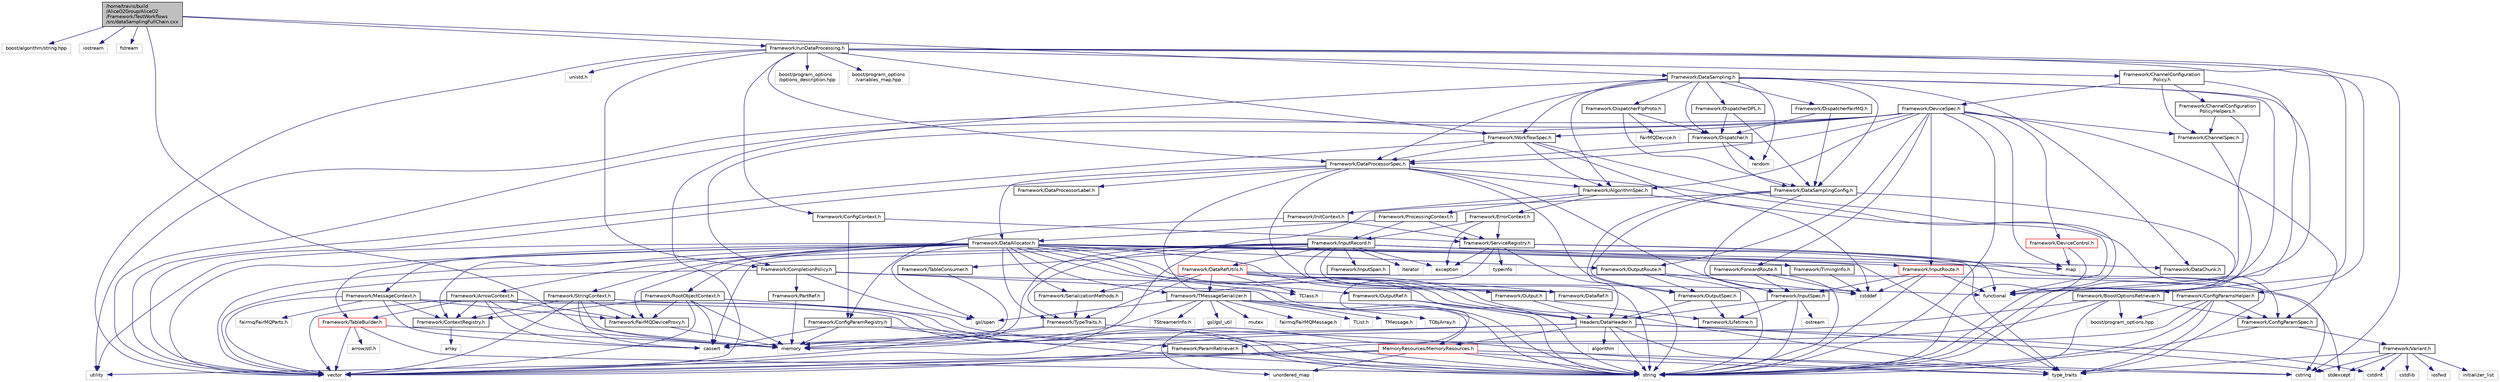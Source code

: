 digraph "/home/travis/build/AliceO2Group/AliceO2/Framework/TestWorkflows/src/dataSamplingFullChain.cxx"
{
 // INTERACTIVE_SVG=YES
  bgcolor="transparent";
  edge [fontname="Helvetica",fontsize="10",labelfontname="Helvetica",labelfontsize="10"];
  node [fontname="Helvetica",fontsize="10",shape=record];
  Node1 [label="/home/travis/build\l/AliceO2Group/AliceO2\l/Framework/TestWorkflows\l/src/dataSamplingFullChain.cxx",height=0.2,width=0.4,color="black", fillcolor="grey75", style="filled" fontcolor="black"];
  Node1 -> Node2 [color="midnightblue",fontsize="10",style="solid",fontname="Helvetica"];
  Node2 [label="boost/algorithm/string.hpp",height=0.2,width=0.4,color="grey75"];
  Node1 -> Node3 [color="midnightblue",fontsize="10",style="solid",fontname="Helvetica"];
  Node3 [label="iostream",height=0.2,width=0.4,color="grey75"];
  Node1 -> Node4 [color="midnightblue",fontsize="10",style="solid",fontname="Helvetica"];
  Node4 [label="fstream",height=0.2,width=0.4,color="grey75"];
  Node1 -> Node5 [color="midnightblue",fontsize="10",style="solid",fontname="Helvetica"];
  Node5 [label="memory",height=0.2,width=0.4,color="grey75"];
  Node1 -> Node6 [color="midnightblue",fontsize="10",style="solid",fontname="Helvetica"];
  Node6 [label="Framework/DataSampling.h",height=0.2,width=0.4,color="black",URL="$d7/d78/DataSampling_8h.html",tooltip="Definition of O2 Data Sampling, v0.1. "];
  Node6 -> Node7 [color="midnightblue",fontsize="10",style="solid",fontname="Helvetica"];
  Node7 [label="functional",height=0.2,width=0.4,color="grey75"];
  Node6 -> Node8 [color="midnightblue",fontsize="10",style="solid",fontname="Helvetica"];
  Node8 [label="random",height=0.2,width=0.4,color="grey75"];
  Node6 -> Node9 [color="midnightblue",fontsize="10",style="solid",fontname="Helvetica"];
  Node9 [label="string",height=0.2,width=0.4,color="grey75"];
  Node6 -> Node10 [color="midnightblue",fontsize="10",style="solid",fontname="Helvetica"];
  Node10 [label="vector",height=0.2,width=0.4,color="grey75"];
  Node6 -> Node11 [color="midnightblue",fontsize="10",style="solid",fontname="Helvetica"];
  Node11 [label="Framework/AlgorithmSpec.h",height=0.2,width=0.4,color="black",URL="$d0/d14/AlgorithmSpec_8h.html"];
  Node11 -> Node12 [color="midnightblue",fontsize="10",style="solid",fontname="Helvetica"];
  Node12 [label="Framework/ProcessingContext.h",height=0.2,width=0.4,color="black",URL="$de/d6a/ProcessingContext_8h.html"];
  Node12 -> Node13 [color="midnightblue",fontsize="10",style="solid",fontname="Helvetica"];
  Node13 [label="Framework/InputRecord.h",height=0.2,width=0.4,color="black",URL="$d6/d5c/InputRecord_8h.html"];
  Node13 -> Node14 [color="midnightblue",fontsize="10",style="solid",fontname="Helvetica"];
  Node14 [label="Framework/DataRef.h",height=0.2,width=0.4,color="black",URL="$d5/dfb/DataRef_8h.html"];
  Node13 -> Node15 [color="midnightblue",fontsize="10",style="solid",fontname="Helvetica"];
  Node15 [label="Framework/DataRefUtils.h",height=0.2,width=0.4,color="red",URL="$d5/db8/DataRefUtils_8h.html"];
  Node15 -> Node14 [color="midnightblue",fontsize="10",style="solid",fontname="Helvetica"];
  Node15 -> Node16 [color="midnightblue",fontsize="10",style="solid",fontname="Helvetica"];
  Node16 [label="Headers/DataHeader.h",height=0.2,width=0.4,color="black",URL="$dc/dcd/DataHeader_8h.html"];
  Node16 -> Node17 [color="midnightblue",fontsize="10",style="solid",fontname="Helvetica"];
  Node17 [label="cstdint",height=0.2,width=0.4,color="grey75"];
  Node16 -> Node5 [color="midnightblue",fontsize="10",style="solid",fontname="Helvetica"];
  Node16 -> Node18 [color="midnightblue",fontsize="10",style="solid",fontname="Helvetica"];
  Node18 [label="cassert",height=0.2,width=0.4,color="grey75"];
  Node16 -> Node19 [color="midnightblue",fontsize="10",style="solid",fontname="Helvetica"];
  Node19 [label="cstring",height=0.2,width=0.4,color="grey75"];
  Node16 -> Node20 [color="midnightblue",fontsize="10",style="solid",fontname="Helvetica"];
  Node20 [label="algorithm",height=0.2,width=0.4,color="grey75"];
  Node16 -> Node21 [color="midnightblue",fontsize="10",style="solid",fontname="Helvetica"];
  Node21 [label="stdexcept",height=0.2,width=0.4,color="grey75"];
  Node16 -> Node9 [color="midnightblue",fontsize="10",style="solid",fontname="Helvetica"];
  Node16 -> Node22 [color="midnightblue",fontsize="10",style="solid",fontname="Helvetica"];
  Node22 [label="MemoryResources/MemoryResources.h",height=0.2,width=0.4,color="red",URL="$dc/d03/MemoryResources_8h.html"];
  Node22 -> Node19 [color="midnightblue",fontsize="10",style="solid",fontname="Helvetica"];
  Node22 -> Node9 [color="midnightblue",fontsize="10",style="solid",fontname="Helvetica"];
  Node22 -> Node23 [color="midnightblue",fontsize="10",style="solid",fontname="Helvetica"];
  Node23 [label="type_traits",height=0.2,width=0.4,color="grey75"];
  Node22 -> Node24 [color="midnightblue",fontsize="10",style="solid",fontname="Helvetica"];
  Node24 [label="utility",height=0.2,width=0.4,color="grey75"];
  Node22 -> Node10 [color="midnightblue",fontsize="10",style="solid",fontname="Helvetica"];
  Node22 -> Node25 [color="midnightblue",fontsize="10",style="solid",fontname="Helvetica"];
  Node25 [label="unordered_map",height=0.2,width=0.4,color="grey75"];
  Node15 -> Node26 [color="midnightblue",fontsize="10",style="solid",fontname="Helvetica"];
  Node26 [label="Framework/TMessageSerializer.h",height=0.2,width=0.4,color="black",URL="$d8/d3c/TMessageSerializer_8h.html"];
  Node26 -> Node27 [color="midnightblue",fontsize="10",style="solid",fontname="Helvetica"];
  Node27 [label="fairmq/FairMQMessage.h",height=0.2,width=0.4,color="grey75"];
  Node26 -> Node28 [color="midnightblue",fontsize="10",style="solid",fontname="Helvetica"];
  Node28 [label="TList.h",height=0.2,width=0.4,color="grey75"];
  Node26 -> Node29 [color="midnightblue",fontsize="10",style="solid",fontname="Helvetica"];
  Node29 [label="TMessage.h",height=0.2,width=0.4,color="grey75"];
  Node26 -> Node30 [color="midnightblue",fontsize="10",style="solid",fontname="Helvetica"];
  Node30 [label="TObjArray.h",height=0.2,width=0.4,color="grey75"];
  Node26 -> Node31 [color="midnightblue",fontsize="10",style="solid",fontname="Helvetica"];
  Node31 [label="TStreamerInfo.h",height=0.2,width=0.4,color="grey75"];
  Node26 -> Node32 [color="midnightblue",fontsize="10",style="solid",fontname="Helvetica"];
  Node32 [label="gsl/gsl_util",height=0.2,width=0.4,color="grey75"];
  Node26 -> Node33 [color="midnightblue",fontsize="10",style="solid",fontname="Helvetica"];
  Node33 [label="gsl/span",height=0.2,width=0.4,color="grey75"];
  Node26 -> Node5 [color="midnightblue",fontsize="10",style="solid",fontname="Helvetica"];
  Node26 -> Node34 [color="midnightblue",fontsize="10",style="solid",fontname="Helvetica"];
  Node34 [label="mutex",height=0.2,width=0.4,color="grey75"];
  Node26 -> Node22 [color="midnightblue",fontsize="10",style="solid",fontname="Helvetica"];
  Node15 -> Node35 [color="midnightblue",fontsize="10",style="solid",fontname="Helvetica"];
  Node35 [label="Framework/SerializationMethods.h",height=0.2,width=0.4,color="black",URL="$d1/d53/SerializationMethods_8h.html",tooltip="Type wrappers for enfording a specific serialization method. "];
  Node35 -> Node36 [color="midnightblue",fontsize="10",style="solid",fontname="Helvetica"];
  Node36 [label="Framework/TypeTraits.h",height=0.2,width=0.4,color="black",URL="$d0/d95/TypeTraits_8h.html"];
  Node36 -> Node23 [color="midnightblue",fontsize="10",style="solid",fontname="Helvetica"];
  Node36 -> Node10 [color="midnightblue",fontsize="10",style="solid",fontname="Helvetica"];
  Node36 -> Node5 [color="midnightblue",fontsize="10",style="solid",fontname="Helvetica"];
  Node15 -> Node36 [color="midnightblue",fontsize="10",style="solid",fontname="Helvetica"];
  Node15 -> Node37 [color="midnightblue",fontsize="10",style="solid",fontname="Helvetica"];
  Node37 [label="TClass.h",height=0.2,width=0.4,color="grey75"];
  Node15 -> Node21 [color="midnightblue",fontsize="10",style="solid",fontname="Helvetica"];
  Node15 -> Node23 [color="midnightblue",fontsize="10",style="solid",fontname="Helvetica"];
  Node13 -> Node38 [color="midnightblue",fontsize="10",style="solid",fontname="Helvetica"];
  Node38 [label="Framework/InputRoute.h",height=0.2,width=0.4,color="red",URL="$d5/d19/InputRoute_8h.html"];
  Node38 -> Node39 [color="midnightblue",fontsize="10",style="solid",fontname="Helvetica"];
  Node39 [label="Framework/InputSpec.h",height=0.2,width=0.4,color="black",URL="$d5/d3f/InputSpec_8h.html"];
  Node39 -> Node9 [color="midnightblue",fontsize="10",style="solid",fontname="Helvetica"];
  Node39 -> Node40 [color="midnightblue",fontsize="10",style="solid",fontname="Helvetica"];
  Node40 [label="ostream",height=0.2,width=0.4,color="grey75"];
  Node39 -> Node41 [color="midnightblue",fontsize="10",style="solid",fontname="Helvetica"];
  Node41 [label="Framework/Lifetime.h",height=0.2,width=0.4,color="black",URL="$dc/dca/Lifetime_8h.html"];
  Node39 -> Node16 [color="midnightblue",fontsize="10",style="solid",fontname="Helvetica"];
  Node38 -> Node42 [color="midnightblue",fontsize="10",style="solid",fontname="Helvetica"];
  Node42 [label="cstddef",height=0.2,width=0.4,color="grey75"];
  Node38 -> Node9 [color="midnightblue",fontsize="10",style="solid",fontname="Helvetica"];
  Node38 -> Node7 [color="midnightblue",fontsize="10",style="solid",fontname="Helvetica"];
  Node13 -> Node36 [color="midnightblue",fontsize="10",style="solid",fontname="Helvetica"];
  Node13 -> Node43 [color="midnightblue",fontsize="10",style="solid",fontname="Helvetica"];
  Node43 [label="Framework/InputSpan.h",height=0.2,width=0.4,color="black",URL="$da/d0f/InputSpan_8h.html"];
  Node13 -> Node44 [color="midnightblue",fontsize="10",style="solid",fontname="Helvetica"];
  Node44 [label="Framework/TableConsumer.h",height=0.2,width=0.4,color="black",URL="$dc/d03/TableConsumer_8h.html"];
  Node44 -> Node5 [color="midnightblue",fontsize="10",style="solid",fontname="Helvetica"];
  Node13 -> Node45 [color="midnightblue",fontsize="10",style="solid",fontname="Helvetica"];
  Node45 [label="iterator",height=0.2,width=0.4,color="grey75"];
  Node13 -> Node9 [color="midnightblue",fontsize="10",style="solid",fontname="Helvetica"];
  Node13 -> Node10 [color="midnightblue",fontsize="10",style="solid",fontname="Helvetica"];
  Node13 -> Node19 [color="midnightblue",fontsize="10",style="solid",fontname="Helvetica"];
  Node13 -> Node18 [color="midnightblue",fontsize="10",style="solid",fontname="Helvetica"];
  Node13 -> Node46 [color="midnightblue",fontsize="10",style="solid",fontname="Helvetica"];
  Node46 [label="exception",height=0.2,width=0.4,color="grey75"];
  Node13 -> Node5 [color="midnightblue",fontsize="10",style="solid",fontname="Helvetica"];
  Node13 -> Node23 [color="midnightblue",fontsize="10",style="solid",fontname="Helvetica"];
  Node12 -> Node47 [color="midnightblue",fontsize="10",style="solid",fontname="Helvetica"];
  Node47 [label="Framework/ServiceRegistry.h",height=0.2,width=0.4,color="black",URL="$d8/d17/ServiceRegistry_8h.html"];
  Node47 -> Node46 [color="midnightblue",fontsize="10",style="solid",fontname="Helvetica"];
  Node47 -> Node7 [color="midnightblue",fontsize="10",style="solid",fontname="Helvetica"];
  Node47 -> Node9 [color="midnightblue",fontsize="10",style="solid",fontname="Helvetica"];
  Node47 -> Node23 [color="midnightblue",fontsize="10",style="solid",fontname="Helvetica"];
  Node47 -> Node48 [color="midnightblue",fontsize="10",style="solid",fontname="Helvetica"];
  Node48 [label="typeinfo",height=0.2,width=0.4,color="grey75"];
  Node47 -> Node25 [color="midnightblue",fontsize="10",style="solid",fontname="Helvetica"];
  Node12 -> Node49 [color="midnightblue",fontsize="10",style="solid",fontname="Helvetica"];
  Node49 [label="Framework/DataAllocator.h",height=0.2,width=0.4,color="black",URL="$d1/d28/DataAllocator_8h.html"];
  Node49 -> Node16 [color="midnightblue",fontsize="10",style="solid",fontname="Helvetica"];
  Node49 -> Node50 [color="midnightblue",fontsize="10",style="solid",fontname="Helvetica"];
  Node50 [label="Framework/ContextRegistry.h",height=0.2,width=0.4,color="black",URL="$df/d2f/ContextRegistry_8h.html"];
  Node50 -> Node51 [color="midnightblue",fontsize="10",style="solid",fontname="Helvetica"];
  Node51 [label="array",height=0.2,width=0.4,color="grey75"];
  Node49 -> Node52 [color="midnightblue",fontsize="10",style="solid",fontname="Helvetica"];
  Node52 [label="Framework/MessageContext.h",height=0.2,width=0.4,color="black",URL="$dc/dc4/MessageContext_8h.html"];
  Node52 -> Node53 [color="midnightblue",fontsize="10",style="solid",fontname="Helvetica"];
  Node53 [label="fairmq/FairMQParts.h",height=0.2,width=0.4,color="grey75"];
  Node52 -> Node50 [color="midnightblue",fontsize="10",style="solid",fontname="Helvetica"];
  Node52 -> Node54 [color="midnightblue",fontsize="10",style="solid",fontname="Helvetica"];
  Node54 [label="Framework/FairMQDeviceProxy.h",height=0.2,width=0.4,color="black",URL="$d8/d71/FairMQDeviceProxy_8h.html"];
  Node54 -> Node5 [color="midnightblue",fontsize="10",style="solid",fontname="Helvetica"];
  Node52 -> Node10 [color="midnightblue",fontsize="10",style="solid",fontname="Helvetica"];
  Node52 -> Node18 [color="midnightblue",fontsize="10",style="solid",fontname="Helvetica"];
  Node52 -> Node9 [color="midnightblue",fontsize="10",style="solid",fontname="Helvetica"];
  Node49 -> Node55 [color="midnightblue",fontsize="10",style="solid",fontname="Helvetica"];
  Node55 [label="Framework/RootObjectContext.h",height=0.2,width=0.4,color="black",URL="$d2/d80/RootObjectContext_8h.html"];
  Node55 -> Node50 [color="midnightblue",fontsize="10",style="solid",fontname="Helvetica"];
  Node55 -> Node54 [color="midnightblue",fontsize="10",style="solid",fontname="Helvetica"];
  Node55 -> Node10 [color="midnightblue",fontsize="10",style="solid",fontname="Helvetica"];
  Node55 -> Node18 [color="midnightblue",fontsize="10",style="solid",fontname="Helvetica"];
  Node55 -> Node9 [color="midnightblue",fontsize="10",style="solid",fontname="Helvetica"];
  Node55 -> Node5 [color="midnightblue",fontsize="10",style="solid",fontname="Helvetica"];
  Node49 -> Node56 [color="midnightblue",fontsize="10",style="solid",fontname="Helvetica"];
  Node56 [label="Framework/StringContext.h",height=0.2,width=0.4,color="black",URL="$dd/df6/StringContext_8h.html"];
  Node56 -> Node50 [color="midnightblue",fontsize="10",style="solid",fontname="Helvetica"];
  Node56 -> Node54 [color="midnightblue",fontsize="10",style="solid",fontname="Helvetica"];
  Node56 -> Node10 [color="midnightblue",fontsize="10",style="solid",fontname="Helvetica"];
  Node56 -> Node18 [color="midnightblue",fontsize="10",style="solid",fontname="Helvetica"];
  Node56 -> Node9 [color="midnightblue",fontsize="10",style="solid",fontname="Helvetica"];
  Node56 -> Node5 [color="midnightblue",fontsize="10",style="solid",fontname="Helvetica"];
  Node49 -> Node57 [color="midnightblue",fontsize="10",style="solid",fontname="Helvetica"];
  Node57 [label="Framework/ArrowContext.h",height=0.2,width=0.4,color="black",URL="$d8/da2/ArrowContext_8h.html"];
  Node57 -> Node50 [color="midnightblue",fontsize="10",style="solid",fontname="Helvetica"];
  Node57 -> Node54 [color="midnightblue",fontsize="10",style="solid",fontname="Helvetica"];
  Node57 -> Node58 [color="midnightblue",fontsize="10",style="solid",fontname="Helvetica"];
  Node58 [label="Framework/TableBuilder.h",height=0.2,width=0.4,color="red",URL="$d5/d98/TableBuilder_8h.html"];
  Node58 -> Node59 [color="midnightblue",fontsize="10",style="solid",fontname="Helvetica"];
  Node59 [label="arrow/stl.h",height=0.2,width=0.4,color="grey75"];
  Node58 -> Node10 [color="midnightblue",fontsize="10",style="solid",fontname="Helvetica"];
  Node58 -> Node9 [color="midnightblue",fontsize="10",style="solid",fontname="Helvetica"];
  Node58 -> Node5 [color="midnightblue",fontsize="10",style="solid",fontname="Helvetica"];
  Node57 -> Node10 [color="midnightblue",fontsize="10",style="solid",fontname="Helvetica"];
  Node57 -> Node18 [color="midnightblue",fontsize="10",style="solid",fontname="Helvetica"];
  Node57 -> Node9 [color="midnightblue",fontsize="10",style="solid",fontname="Helvetica"];
  Node57 -> Node5 [color="midnightblue",fontsize="10",style="solid",fontname="Helvetica"];
  Node49 -> Node60 [color="midnightblue",fontsize="10",style="solid",fontname="Helvetica"];
  Node60 [label="Framework/Output.h",height=0.2,width=0.4,color="black",URL="$d3/ddf/Output_8h.html"];
  Node60 -> Node16 [color="midnightblue",fontsize="10",style="solid",fontname="Helvetica"];
  Node60 -> Node41 [color="midnightblue",fontsize="10",style="solid",fontname="Helvetica"];
  Node49 -> Node61 [color="midnightblue",fontsize="10",style="solid",fontname="Helvetica"];
  Node61 [label="Framework/OutputRef.h",height=0.2,width=0.4,color="black",URL="$d6/d5a/OutputRef_8h.html"];
  Node61 -> Node16 [color="midnightblue",fontsize="10",style="solid",fontname="Helvetica"];
  Node61 -> Node9 [color="midnightblue",fontsize="10",style="solid",fontname="Helvetica"];
  Node49 -> Node62 [color="midnightblue",fontsize="10",style="solid",fontname="Helvetica"];
  Node62 [label="Framework/OutputRoute.h",height=0.2,width=0.4,color="black",URL="$d6/df4/OutputRoute_8h.html"];
  Node62 -> Node63 [color="midnightblue",fontsize="10",style="solid",fontname="Helvetica"];
  Node63 [label="Framework/OutputSpec.h",height=0.2,width=0.4,color="black",URL="$db/d2d/OutputSpec_8h.html"];
  Node63 -> Node16 [color="midnightblue",fontsize="10",style="solid",fontname="Helvetica"];
  Node63 -> Node41 [color="midnightblue",fontsize="10",style="solid",fontname="Helvetica"];
  Node62 -> Node42 [color="midnightblue",fontsize="10",style="solid",fontname="Helvetica"];
  Node62 -> Node9 [color="midnightblue",fontsize="10",style="solid",fontname="Helvetica"];
  Node49 -> Node64 [color="midnightblue",fontsize="10",style="solid",fontname="Helvetica"];
  Node64 [label="Framework/DataChunk.h",height=0.2,width=0.4,color="black",URL="$d7/d31/DataChunk_8h.html"];
  Node49 -> Node54 [color="midnightblue",fontsize="10",style="solid",fontname="Helvetica"];
  Node49 -> Node65 [color="midnightblue",fontsize="10",style="solid",fontname="Helvetica"];
  Node65 [label="Framework/TimingInfo.h",height=0.2,width=0.4,color="black",URL="$da/d2b/TimingInfo_8h.html"];
  Node65 -> Node42 [color="midnightblue",fontsize="10",style="solid",fontname="Helvetica"];
  Node49 -> Node26 [color="midnightblue",fontsize="10",style="solid",fontname="Helvetica"];
  Node49 -> Node36 [color="midnightblue",fontsize="10",style="solid",fontname="Helvetica"];
  Node49 -> Node35 [color="midnightblue",fontsize="10",style="solid",fontname="Helvetica"];
  Node49 -> Node58 [color="midnightblue",fontsize="10",style="solid",fontname="Helvetica"];
  Node49 -> Node10 [color="midnightblue",fontsize="10",style="solid",fontname="Helvetica"];
  Node49 -> Node66 [color="midnightblue",fontsize="10",style="solid",fontname="Helvetica"];
  Node66 [label="map",height=0.2,width=0.4,color="grey75"];
  Node49 -> Node9 [color="midnightblue",fontsize="10",style="solid",fontname="Helvetica"];
  Node49 -> Node24 [color="midnightblue",fontsize="10",style="solid",fontname="Helvetica"];
  Node49 -> Node23 [color="midnightblue",fontsize="10",style="solid",fontname="Helvetica"];
  Node49 -> Node33 [color="midnightblue",fontsize="10",style="solid",fontname="Helvetica"];
  Node49 -> Node37 [color="midnightblue",fontsize="10",style="solid",fontname="Helvetica"];
  Node11 -> Node67 [color="midnightblue",fontsize="10",style="solid",fontname="Helvetica"];
  Node67 [label="Framework/ErrorContext.h",height=0.2,width=0.4,color="black",URL="$d7/dad/ErrorContext_8h.html"];
  Node67 -> Node13 [color="midnightblue",fontsize="10",style="solid",fontname="Helvetica"];
  Node67 -> Node47 [color="midnightblue",fontsize="10",style="solid",fontname="Helvetica"];
  Node67 -> Node46 [color="midnightblue",fontsize="10",style="solid",fontname="Helvetica"];
  Node11 -> Node68 [color="midnightblue",fontsize="10",style="solid",fontname="Helvetica"];
  Node68 [label="Framework/InitContext.h",height=0.2,width=0.4,color="black",URL="$d4/d2b/InitContext_8h.html"];
  Node68 -> Node69 [color="midnightblue",fontsize="10",style="solid",fontname="Helvetica"];
  Node69 [label="Framework/ConfigParamRegistry.h",height=0.2,width=0.4,color="black",URL="$de/dc6/ConfigParamRegistry_8h.html"];
  Node69 -> Node70 [color="midnightblue",fontsize="10",style="solid",fontname="Helvetica"];
  Node70 [label="Framework/ParamRetriever.h",height=0.2,width=0.4,color="black",URL="$df/d72/ParamRetriever_8h.html"];
  Node70 -> Node9 [color="midnightblue",fontsize="10",style="solid",fontname="Helvetica"];
  Node70 -> Node10 [color="midnightblue",fontsize="10",style="solid",fontname="Helvetica"];
  Node69 -> Node5 [color="midnightblue",fontsize="10",style="solid",fontname="Helvetica"];
  Node69 -> Node9 [color="midnightblue",fontsize="10",style="solid",fontname="Helvetica"];
  Node69 -> Node18 [color="midnightblue",fontsize="10",style="solid",fontname="Helvetica"];
  Node68 -> Node47 [color="midnightblue",fontsize="10",style="solid",fontname="Helvetica"];
  Node11 -> Node7 [color="midnightblue",fontsize="10",style="solid",fontname="Helvetica"];
  Node6 -> Node64 [color="midnightblue",fontsize="10",style="solid",fontname="Helvetica"];
  Node6 -> Node71 [color="midnightblue",fontsize="10",style="solid",fontname="Helvetica"];
  Node71 [label="Framework/DataProcessorSpec.h",height=0.2,width=0.4,color="black",URL="$d0/df4/DataProcessorSpec_8h.html"];
  Node71 -> Node11 [color="midnightblue",fontsize="10",style="solid",fontname="Helvetica"];
  Node71 -> Node72 [color="midnightblue",fontsize="10",style="solid",fontname="Helvetica"];
  Node72 [label="Framework/ConfigParamSpec.h",height=0.2,width=0.4,color="black",URL="$d0/d1c/ConfigParamSpec_8h.html"];
  Node72 -> Node9 [color="midnightblue",fontsize="10",style="solid",fontname="Helvetica"];
  Node72 -> Node73 [color="midnightblue",fontsize="10",style="solid",fontname="Helvetica"];
  Node73 [label="Framework/Variant.h",height=0.2,width=0.4,color="black",URL="$de/d56/Variant_8h.html"];
  Node73 -> Node23 [color="midnightblue",fontsize="10",style="solid",fontname="Helvetica"];
  Node73 -> Node19 [color="midnightblue",fontsize="10",style="solid",fontname="Helvetica"];
  Node73 -> Node17 [color="midnightblue",fontsize="10",style="solid",fontname="Helvetica"];
  Node73 -> Node74 [color="midnightblue",fontsize="10",style="solid",fontname="Helvetica"];
  Node74 [label="cstdlib",height=0.2,width=0.4,color="grey75"];
  Node73 -> Node21 [color="midnightblue",fontsize="10",style="solid",fontname="Helvetica"];
  Node73 -> Node75 [color="midnightblue",fontsize="10",style="solid",fontname="Helvetica"];
  Node75 [label="iosfwd",height=0.2,width=0.4,color="grey75"];
  Node73 -> Node76 [color="midnightblue",fontsize="10",style="solid",fontname="Helvetica"];
  Node76 [label="initializer_list",height=0.2,width=0.4,color="grey75"];
  Node71 -> Node49 [color="midnightblue",fontsize="10",style="solid",fontname="Helvetica"];
  Node71 -> Node77 [color="midnightblue",fontsize="10",style="solid",fontname="Helvetica"];
  Node77 [label="Framework/DataProcessorLabel.h",height=0.2,width=0.4,color="black",URL="$d1/df2/DataProcessorLabel_8h.html"];
  Node71 -> Node14 [color="midnightblue",fontsize="10",style="solid",fontname="Helvetica"];
  Node71 -> Node39 [color="midnightblue",fontsize="10",style="solid",fontname="Helvetica"];
  Node71 -> Node63 [color="midnightblue",fontsize="10",style="solid",fontname="Helvetica"];
  Node71 -> Node9 [color="midnightblue",fontsize="10",style="solid",fontname="Helvetica"];
  Node71 -> Node10 [color="midnightblue",fontsize="10",style="solid",fontname="Helvetica"];
  Node6 -> Node78 [color="midnightblue",fontsize="10",style="solid",fontname="Helvetica"];
  Node78 [label="Framework/WorkflowSpec.h",height=0.2,width=0.4,color="black",URL="$df/da1/WorkflowSpec_8h.html"];
  Node78 -> Node71 [color="midnightblue",fontsize="10",style="solid",fontname="Helvetica"];
  Node78 -> Node11 [color="midnightblue",fontsize="10",style="solid",fontname="Helvetica"];
  Node78 -> Node10 [color="midnightblue",fontsize="10",style="solid",fontname="Helvetica"];
  Node78 -> Node7 [color="midnightblue",fontsize="10",style="solid",fontname="Helvetica"];
  Node78 -> Node42 [color="midnightblue",fontsize="10",style="solid",fontname="Helvetica"];
  Node6 -> Node79 [color="midnightblue",fontsize="10",style="solid",fontname="Helvetica"];
  Node79 [label="Framework/Dispatcher.h",height=0.2,width=0.4,color="black",URL="$d7/d33/Dispatcher_8h.html",tooltip="Definition of Dispatcher for O2 Data Sampling. "];
  Node79 -> Node8 [color="midnightblue",fontsize="10",style="solid",fontname="Helvetica"];
  Node79 -> Node71 [color="midnightblue",fontsize="10",style="solid",fontname="Helvetica"];
  Node79 -> Node80 [color="midnightblue",fontsize="10",style="solid",fontname="Helvetica"];
  Node80 [label="Framework/DataSamplingConfig.h",height=0.2,width=0.4,color="black",URL="$d3/d6f/DataSamplingConfig_8h.html",tooltip="Helper structures for O2 Data Sampling configuration. "];
  Node80 -> Node10 [color="midnightblue",fontsize="10",style="solid",fontname="Helvetica"];
  Node80 -> Node9 [color="midnightblue",fontsize="10",style="solid",fontname="Helvetica"];
  Node80 -> Node39 [color="midnightblue",fontsize="10",style="solid",fontname="Helvetica"];
  Node80 -> Node63 [color="midnightblue",fontsize="10",style="solid",fontname="Helvetica"];
  Node80 -> Node16 [color="midnightblue",fontsize="10",style="solid",fontname="Helvetica"];
  Node6 -> Node81 [color="midnightblue",fontsize="10",style="solid",fontname="Helvetica"];
  Node81 [label="Framework/DispatcherDPL.h",height=0.2,width=0.4,color="black",URL="$d4/d2c/DispatcherDPL_8h.html",tooltip="Definition of DispatcherDPL for O2 Data Sampling. "];
  Node81 -> Node79 [color="midnightblue",fontsize="10",style="solid",fontname="Helvetica"];
  Node81 -> Node80 [color="midnightblue",fontsize="10",style="solid",fontname="Helvetica"];
  Node6 -> Node82 [color="midnightblue",fontsize="10",style="solid",fontname="Helvetica"];
  Node82 [label="Framework/DispatcherFairMQ.h",height=0.2,width=0.4,color="black",URL="$d4/dc8/DispatcherFairMQ_8h.html",tooltip="Definition of DispatcherFairMQ for O2 Data Sampling. "];
  Node82 -> Node79 [color="midnightblue",fontsize="10",style="solid",fontname="Helvetica"];
  Node82 -> Node80 [color="midnightblue",fontsize="10",style="solid",fontname="Helvetica"];
  Node6 -> Node83 [color="midnightblue",fontsize="10",style="solid",fontname="Helvetica"];
  Node83 [label="Framework/DispatcherFlpProto.h",height=0.2,width=0.4,color="black",URL="$de/dba/DispatcherFlpProto_8h.html",tooltip="Definition of DispatcherFlpProto for O2 Data Sampling. "];
  Node83 -> Node79 [color="midnightblue",fontsize="10",style="solid",fontname="Helvetica"];
  Node83 -> Node80 [color="midnightblue",fontsize="10",style="solid",fontname="Helvetica"];
  Node83 -> Node84 [color="midnightblue",fontsize="10",style="solid",fontname="Helvetica"];
  Node84 [label="FairMQDevice.h",height=0.2,width=0.4,color="grey75"];
  Node6 -> Node80 [color="midnightblue",fontsize="10",style="solid",fontname="Helvetica"];
  Node1 -> Node85 [color="midnightblue",fontsize="10",style="solid",fontname="Helvetica"];
  Node85 [label="Framework/runDataProcessing.h",height=0.2,width=0.4,color="black",URL="$db/dd0/runDataProcessing_8h.html"];
  Node85 -> Node86 [color="midnightblue",fontsize="10",style="solid",fontname="Helvetica"];
  Node86 [label="unistd.h",height=0.2,width=0.4,color="grey75"];
  Node85 -> Node10 [color="midnightblue",fontsize="10",style="solid",fontname="Helvetica"];
  Node85 -> Node19 [color="midnightblue",fontsize="10",style="solid",fontname="Helvetica"];
  Node85 -> Node87 [color="midnightblue",fontsize="10",style="solid",fontname="Helvetica"];
  Node87 [label="Framework/ChannelConfiguration\lPolicy.h",height=0.2,width=0.4,color="black",URL="$dd/d0f/ChannelConfigurationPolicy_8h.html"];
  Node87 -> Node7 [color="midnightblue",fontsize="10",style="solid",fontname="Helvetica"];
  Node87 -> Node88 [color="midnightblue",fontsize="10",style="solid",fontname="Helvetica"];
  Node88 [label="Framework/ChannelConfiguration\lPolicyHelpers.h",height=0.2,width=0.4,color="black",URL="$d6/d05/ChannelConfigurationPolicyHelpers_8h.html"];
  Node88 -> Node89 [color="midnightblue",fontsize="10",style="solid",fontname="Helvetica"];
  Node89 [label="Framework/ChannelSpec.h",height=0.2,width=0.4,color="black",URL="$d6/d72/ChannelSpec_8h.html"];
  Node89 -> Node9 [color="midnightblue",fontsize="10",style="solid",fontname="Helvetica"];
  Node88 -> Node7 [color="midnightblue",fontsize="10",style="solid",fontname="Helvetica"];
  Node87 -> Node89 [color="midnightblue",fontsize="10",style="solid",fontname="Helvetica"];
  Node87 -> Node90 [color="midnightblue",fontsize="10",style="solid",fontname="Helvetica"];
  Node90 [label="Framework/DeviceSpec.h",height=0.2,width=0.4,color="black",URL="$df/de8/DeviceSpec_8h.html"];
  Node90 -> Node78 [color="midnightblue",fontsize="10",style="solid",fontname="Helvetica"];
  Node90 -> Node71 [color="midnightblue",fontsize="10",style="solid",fontname="Helvetica"];
  Node90 -> Node89 [color="midnightblue",fontsize="10",style="solid",fontname="Helvetica"];
  Node90 -> Node91 [color="midnightblue",fontsize="10",style="solid",fontname="Helvetica"];
  Node91 [label="Framework/DeviceControl.h",height=0.2,width=0.4,color="red",URL="$d2/d2c/DeviceControl_8h.html"];
  Node91 -> Node66 [color="midnightblue",fontsize="10",style="solid",fontname="Helvetica"];
  Node91 -> Node9 [color="midnightblue",fontsize="10",style="solid",fontname="Helvetica"];
  Node90 -> Node11 [color="midnightblue",fontsize="10",style="solid",fontname="Helvetica"];
  Node90 -> Node72 [color="midnightblue",fontsize="10",style="solid",fontname="Helvetica"];
  Node90 -> Node92 [color="midnightblue",fontsize="10",style="solid",fontname="Helvetica"];
  Node92 [label="Framework/ForwardRoute.h",height=0.2,width=0.4,color="black",URL="$d7/d12/ForwardRoute_8h.html"];
  Node92 -> Node39 [color="midnightblue",fontsize="10",style="solid",fontname="Helvetica"];
  Node92 -> Node42 [color="midnightblue",fontsize="10",style="solid",fontname="Helvetica"];
  Node92 -> Node9 [color="midnightblue",fontsize="10",style="solid",fontname="Helvetica"];
  Node90 -> Node38 [color="midnightblue",fontsize="10",style="solid",fontname="Helvetica"];
  Node90 -> Node62 [color="midnightblue",fontsize="10",style="solid",fontname="Helvetica"];
  Node90 -> Node93 [color="midnightblue",fontsize="10",style="solid",fontname="Helvetica"];
  Node93 [label="Framework/CompletionPolicy.h",height=0.2,width=0.4,color="black",URL="$df/dd6/CompletionPolicy_8h.html"];
  Node93 -> Node94 [color="midnightblue",fontsize="10",style="solid",fontname="Helvetica"];
  Node94 [label="Framework/PartRef.h",height=0.2,width=0.4,color="black",URL="$d9/d32/PartRef_8h.html"];
  Node94 -> Node5 [color="midnightblue",fontsize="10",style="solid",fontname="Helvetica"];
  Node93 -> Node7 [color="midnightblue",fontsize="10",style="solid",fontname="Helvetica"];
  Node93 -> Node9 [color="midnightblue",fontsize="10",style="solid",fontname="Helvetica"];
  Node93 -> Node10 [color="midnightblue",fontsize="10",style="solid",fontname="Helvetica"];
  Node93 -> Node33 [color="midnightblue",fontsize="10",style="solid",fontname="Helvetica"];
  Node90 -> Node10 [color="midnightblue",fontsize="10",style="solid",fontname="Helvetica"];
  Node90 -> Node9 [color="midnightblue",fontsize="10",style="solid",fontname="Helvetica"];
  Node90 -> Node66 [color="midnightblue",fontsize="10",style="solid",fontname="Helvetica"];
  Node90 -> Node24 [color="midnightblue",fontsize="10",style="solid",fontname="Helvetica"];
  Node85 -> Node93 [color="midnightblue",fontsize="10",style="solid",fontname="Helvetica"];
  Node85 -> Node95 [color="midnightblue",fontsize="10",style="solid",fontname="Helvetica"];
  Node95 [label="Framework/ConfigParamsHelper.h",height=0.2,width=0.4,color="black",URL="$dd/d2b/ConfigParamsHelper_8h.html"];
  Node95 -> Node72 [color="midnightblue",fontsize="10",style="solid",fontname="Helvetica"];
  Node95 -> Node96 [color="midnightblue",fontsize="10",style="solid",fontname="Helvetica"];
  Node96 [label="boost/program_options.hpp",height=0.2,width=0.4,color="grey75"];
  Node95 -> Node9 [color="midnightblue",fontsize="10",style="solid",fontname="Helvetica"];
  Node95 -> Node10 [color="midnightblue",fontsize="10",style="solid",fontname="Helvetica"];
  Node95 -> Node23 [color="midnightblue",fontsize="10",style="solid",fontname="Helvetica"];
  Node85 -> Node71 [color="midnightblue",fontsize="10",style="solid",fontname="Helvetica"];
  Node85 -> Node78 [color="midnightblue",fontsize="10",style="solid",fontname="Helvetica"];
  Node85 -> Node97 [color="midnightblue",fontsize="10",style="solid",fontname="Helvetica"];
  Node97 [label="Framework/ConfigContext.h",height=0.2,width=0.4,color="black",URL="$d7/d2e/ConfigContext_8h.html"];
  Node97 -> Node69 [color="midnightblue",fontsize="10",style="solid",fontname="Helvetica"];
  Node97 -> Node47 [color="midnightblue",fontsize="10",style="solid",fontname="Helvetica"];
  Node85 -> Node98 [color="midnightblue",fontsize="10",style="solid",fontname="Helvetica"];
  Node98 [label="Framework/BoostOptionsRetriever.h",height=0.2,width=0.4,color="black",URL="$d3/d7e/BoostOptionsRetriever_8h.html"];
  Node98 -> Node72 [color="midnightblue",fontsize="10",style="solid",fontname="Helvetica"];
  Node98 -> Node70 [color="midnightblue",fontsize="10",style="solid",fontname="Helvetica"];
  Node98 -> Node96 [color="midnightblue",fontsize="10",style="solid",fontname="Helvetica"];
  Node98 -> Node9 [color="midnightblue",fontsize="10",style="solid",fontname="Helvetica"];
  Node98 -> Node10 [color="midnightblue",fontsize="10",style="solid",fontname="Helvetica"];
  Node85 -> Node99 [color="midnightblue",fontsize="10",style="solid",fontname="Helvetica"];
  Node99 [label="boost/program_options\l/options_description.hpp",height=0.2,width=0.4,color="grey75"];
  Node85 -> Node100 [color="midnightblue",fontsize="10",style="solid",fontname="Helvetica"];
  Node100 [label="boost/program_options\l/variables_map.hpp",height=0.2,width=0.4,color="grey75"];
}
